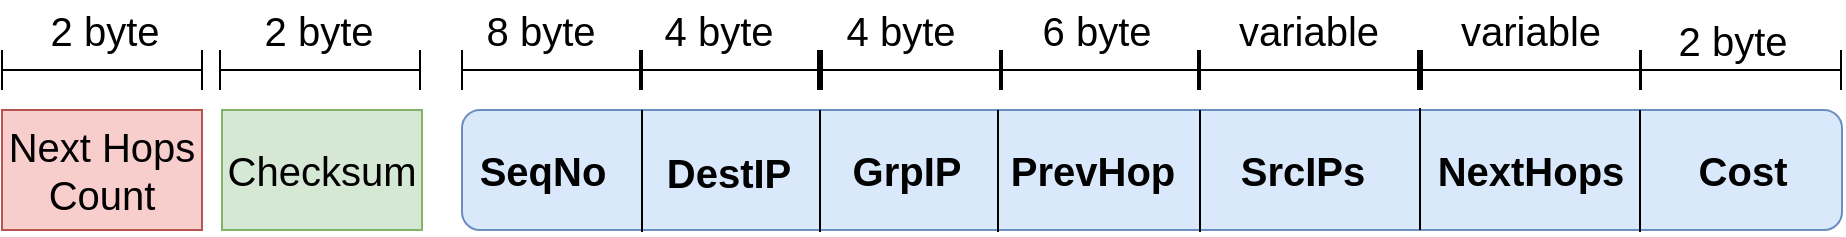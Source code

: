 <mxfile version="14.9.2" type="device"><diagram id="eRYonqHL9b5hYBSjvAid" name="Page-1"><mxGraphModel dx="2272" dy="793" grid="1" gridSize="10" guides="1" tooltips="1" connect="1" arrows="1" fold="1" page="1" pageScale="1" pageWidth="850" pageHeight="1100" math="0" shadow="0"><root><mxCell id="0"/><mxCell id="1" parent="0"/><mxCell id="NFPs95WyEAO5oa2GCpYP-1" value="" style="rounded=1;whiteSpace=wrap;html=1;fillColor=#dae8fc;strokeColor=#6c8ebf;" vertex="1" parent="1"><mxGeometry x="-220" y="505" width="690" height="60" as="geometry"/></mxCell><mxCell id="NFPs95WyEAO5oa2GCpYP-3" value="SeqNo" style="text;html=1;align=center;verticalAlign=middle;resizable=0;points=[];autosize=1;strokeColor=none;fontSize=20;fontStyle=1" vertex="1" parent="1"><mxGeometry x="-220" y="520" width="80" height="30" as="geometry"/></mxCell><mxCell id="NFPs95WyEAO5oa2GCpYP-4" value="Cost" style="text;html=1;align=center;verticalAlign=middle;resizable=0;points=[];autosize=1;strokeColor=none;fontStyle=1;fontSize=20;" vertex="1" parent="1"><mxGeometry x="390" y="520" width="60" height="30" as="geometry"/></mxCell><mxCell id="NFPs95WyEAO5oa2GCpYP-6" value="DestIP" style="text;html=1;align=center;verticalAlign=middle;resizable=0;points=[];autosize=1;strokeColor=none;fontStyle=1;fontSize=20;" vertex="1" parent="1"><mxGeometry x="-127" y="521" width="80" height="30" as="geometry"/></mxCell><mxCell id="NFPs95WyEAO5oa2GCpYP-7" value="GrpIP" style="text;html=1;align=center;verticalAlign=middle;resizable=0;points=[];autosize=1;strokeColor=none;fontStyle=1;fontSize=20;" vertex="1" parent="1"><mxGeometry x="-33" y="520" width="70" height="30" as="geometry"/></mxCell><mxCell id="NFPs95WyEAO5oa2GCpYP-8" value="NextHops" style="text;html=1;align=center;verticalAlign=middle;resizable=0;points=[];autosize=1;strokeColor=none;fontStyle=1;fontSize=20;" vertex="1" parent="1"><mxGeometry x="259" y="520" width="110" height="30" as="geometry"/></mxCell><mxCell id="NFPs95WyEAO5oa2GCpYP-9" value="PrevHop" style="text;html=1;align=center;verticalAlign=middle;resizable=0;points=[];autosize=1;strokeColor=none;fontStyle=1;fontSize=20;" vertex="1" parent="1"><mxGeometry x="45" y="520" width="100" height="30" as="geometry"/></mxCell><mxCell id="NFPs95WyEAO5oa2GCpYP-14" value="" style="endArrow=none;html=1;fontSize=20;entryX=0.173;entryY=0.017;entryDx=0;entryDy=0;entryPerimeter=0;exitX=0.173;exitY=1.033;exitDx=0;exitDy=0;exitPerimeter=0;" edge="1" parent="1"><mxGeometry width="50" height="50" relative="1" as="geometry"><mxPoint x="-130" y="565.96" as="sourcePoint"/><mxPoint x="-130" y="505.0" as="targetPoint"/></mxGeometry></mxCell><mxCell id="NFPs95WyEAO5oa2GCpYP-123" value="Next Hops Count" style="rounded=0;whiteSpace=wrap;html=1;fontSize=20;fillColor=#f8cecc;strokeColor=#b85450;" vertex="1" parent="1"><mxGeometry x="-450" y="505" width="100" height="60" as="geometry"/></mxCell><mxCell id="NFPs95WyEAO5oa2GCpYP-124" value="Checksum" style="rounded=0;whiteSpace=wrap;html=1;fontSize=20;fillColor=#d5e8d4;strokeColor=#82b366;" vertex="1" parent="1"><mxGeometry x="-340" y="505" width="100" height="60" as="geometry"/></mxCell><mxCell id="NFPs95WyEAO5oa2GCpYP-125" value="" style="endArrow=none;html=1;fontSize=20;" edge="1" parent="1"><mxGeometry width="50" height="50" relative="1" as="geometry"><mxPoint x="-350" y="495" as="sourcePoint"/><mxPoint x="-350" y="475" as="targetPoint"/></mxGeometry></mxCell><mxCell id="NFPs95WyEAO5oa2GCpYP-126" value="" style="endArrow=none;html=1;fontSize=20;" edge="1" parent="1"><mxGeometry width="50" height="50" relative="1" as="geometry"><mxPoint x="-450" y="495" as="sourcePoint"/><mxPoint x="-450" y="475" as="targetPoint"/></mxGeometry></mxCell><mxCell id="NFPs95WyEAO5oa2GCpYP-127" value="" style="endArrow=none;html=1;fontSize=20;" edge="1" parent="1"><mxGeometry width="50" height="50" relative="1" as="geometry"><mxPoint x="-450" y="485" as="sourcePoint"/><mxPoint x="-350" y="485" as="targetPoint"/></mxGeometry></mxCell><mxCell id="NFPs95WyEAO5oa2GCpYP-128" value="" style="endArrow=none;html=1;fontSize=20;" edge="1" parent="1"><mxGeometry width="50" height="50" relative="1" as="geometry"><mxPoint x="-450" y="495" as="sourcePoint"/><mxPoint x="-450" y="475" as="targetPoint"/></mxGeometry></mxCell><mxCell id="NFPs95WyEAO5oa2GCpYP-129" value="2 byte" style="text;html=1;align=center;verticalAlign=middle;resizable=0;points=[];autosize=1;strokeColor=none;fontSize=20;" vertex="1" parent="1"><mxGeometry x="-434" y="450" width="70" height="30" as="geometry"/></mxCell><mxCell id="NFPs95WyEAO5oa2GCpYP-130" value="" style="endArrow=none;html=1;fontSize=20;" edge="1" parent="1"><mxGeometry width="50" height="50" relative="1" as="geometry"><mxPoint x="-241" y="495" as="sourcePoint"/><mxPoint x="-241" y="475" as="targetPoint"/></mxGeometry></mxCell><mxCell id="NFPs95WyEAO5oa2GCpYP-131" value="" style="endArrow=none;html=1;fontSize=20;" edge="1" parent="1"><mxGeometry width="50" height="50" relative="1" as="geometry"><mxPoint x="-341" y="495" as="sourcePoint"/><mxPoint x="-341" y="475" as="targetPoint"/></mxGeometry></mxCell><mxCell id="NFPs95WyEAO5oa2GCpYP-132" value="" style="endArrow=none;html=1;fontSize=20;" edge="1" parent="1"><mxGeometry width="50" height="50" relative="1" as="geometry"><mxPoint x="-341" y="485" as="sourcePoint"/><mxPoint x="-241" y="485" as="targetPoint"/></mxGeometry></mxCell><mxCell id="NFPs95WyEAO5oa2GCpYP-133" value="" style="endArrow=none;html=1;fontSize=20;" edge="1" parent="1"><mxGeometry width="50" height="50" relative="1" as="geometry"><mxPoint x="-341" y="495" as="sourcePoint"/><mxPoint x="-341" y="475" as="targetPoint"/></mxGeometry></mxCell><mxCell id="NFPs95WyEAO5oa2GCpYP-134" value="2 byte" style="text;html=1;align=center;verticalAlign=middle;resizable=0;points=[];autosize=1;strokeColor=none;fontSize=20;" vertex="1" parent="1"><mxGeometry x="-327" y="450" width="70" height="30" as="geometry"/></mxCell><mxCell id="NFPs95WyEAO5oa2GCpYP-135" value="SrcIPs" style="text;html=1;align=center;verticalAlign=middle;resizable=0;points=[];autosize=1;strokeColor=none;fontStyle=1;fontSize=20;" vertex="1" parent="1"><mxGeometry x="160" y="520" width="80" height="30" as="geometry"/></mxCell><mxCell id="NFPs95WyEAO5oa2GCpYP-136" value="" style="endArrow=none;html=1;fontSize=20;entryX=0.173;entryY=0.017;entryDx=0;entryDy=0;entryPerimeter=0;exitX=0.173;exitY=1.033;exitDx=0;exitDy=0;exitPerimeter=0;" edge="1" parent="1"><mxGeometry width="50" height="50" relative="1" as="geometry"><mxPoint x="-41" y="565.96" as="sourcePoint"/><mxPoint x="-41" y="505" as="targetPoint"/></mxGeometry></mxCell><mxCell id="NFPs95WyEAO5oa2GCpYP-137" value="" style="endArrow=none;html=1;fontSize=20;entryX=0.173;entryY=0.017;entryDx=0;entryDy=0;entryPerimeter=0;exitX=0.173;exitY=1.033;exitDx=0;exitDy=0;exitPerimeter=0;" edge="1" parent="1"><mxGeometry width="50" height="50" relative="1" as="geometry"><mxPoint x="48" y="565.96" as="sourcePoint"/><mxPoint x="48" y="505" as="targetPoint"/></mxGeometry></mxCell><mxCell id="NFPs95WyEAO5oa2GCpYP-138" value="" style="endArrow=none;html=1;fontSize=20;entryX=0.173;entryY=0.017;entryDx=0;entryDy=0;entryPerimeter=0;exitX=0.173;exitY=1.033;exitDx=0;exitDy=0;exitPerimeter=0;" edge="1" parent="1"><mxGeometry width="50" height="50" relative="1" as="geometry"><mxPoint x="149" y="565.96" as="sourcePoint"/><mxPoint x="149" y="505" as="targetPoint"/></mxGeometry></mxCell><mxCell id="NFPs95WyEAO5oa2GCpYP-139" value="" style="endArrow=none;html=1;fontSize=20;entryX=0.173;entryY=0.017;entryDx=0;entryDy=0;entryPerimeter=0;exitX=0.173;exitY=1.033;exitDx=0;exitDy=0;exitPerimeter=0;" edge="1" parent="1"><mxGeometry width="50" height="50" relative="1" as="geometry"><mxPoint x="259" y="565" as="sourcePoint"/><mxPoint x="259" y="504.04" as="targetPoint"/></mxGeometry></mxCell><mxCell id="NFPs95WyEAO5oa2GCpYP-140" value="" style="endArrow=none;html=1;fontSize=20;entryX=0.173;entryY=0.017;entryDx=0;entryDy=0;entryPerimeter=0;exitX=0.173;exitY=1.033;exitDx=0;exitDy=0;exitPerimeter=0;" edge="1" parent="1"><mxGeometry width="50" height="50" relative="1" as="geometry"><mxPoint x="369" y="565.96" as="sourcePoint"/><mxPoint x="369" y="505.0" as="targetPoint"/></mxGeometry></mxCell><mxCell id="NFPs95WyEAO5oa2GCpYP-141" value="" style="endArrow=none;html=1;fontSize=20;" edge="1" parent="1"><mxGeometry width="50" height="50" relative="1" as="geometry"><mxPoint x="469.5" y="495" as="sourcePoint"/><mxPoint x="469.5" y="475" as="targetPoint"/></mxGeometry></mxCell><mxCell id="NFPs95WyEAO5oa2GCpYP-142" value="" style="endArrow=none;html=1;fontSize=20;" edge="1" parent="1"><mxGeometry width="50" height="50" relative="1" as="geometry"><mxPoint x="369.5" y="495" as="sourcePoint"/><mxPoint x="369.5" y="475" as="targetPoint"/></mxGeometry></mxCell><mxCell id="NFPs95WyEAO5oa2GCpYP-143" value="" style="endArrow=none;html=1;fontSize=20;" edge="1" parent="1"><mxGeometry width="50" height="50" relative="1" as="geometry"><mxPoint x="369.5" y="485" as="sourcePoint"/><mxPoint x="469.5" y="485" as="targetPoint"/></mxGeometry></mxCell><mxCell id="NFPs95WyEAO5oa2GCpYP-144" value="" style="endArrow=none;html=1;fontSize=20;" edge="1" parent="1"><mxGeometry width="50" height="50" relative="1" as="geometry"><mxPoint x="369.5" y="495" as="sourcePoint"/><mxPoint x="369.5" y="475" as="targetPoint"/></mxGeometry></mxCell><mxCell id="NFPs95WyEAO5oa2GCpYP-145" value="2 byte" style="text;html=1;align=center;verticalAlign=middle;resizable=0;points=[];autosize=1;strokeColor=none;fontSize=20;" vertex="1" parent="1"><mxGeometry x="380" y="455" width="70" height="30" as="geometry"/></mxCell><mxCell id="NFPs95WyEAO5oa2GCpYP-146" value="" style="endArrow=none;html=1;fontSize=20;" edge="1" parent="1"><mxGeometry width="50" height="50" relative="1" as="geometry"><mxPoint x="259" y="485" as="sourcePoint"/><mxPoint x="369" y="485" as="targetPoint"/></mxGeometry></mxCell><mxCell id="NFPs95WyEAO5oa2GCpYP-147" value="" style="endArrow=none;html=1;fontSize=20;" edge="1" parent="1"><mxGeometry width="50" height="50" relative="1" as="geometry"><mxPoint x="259" y="495" as="sourcePoint"/><mxPoint x="259" y="475" as="targetPoint"/></mxGeometry></mxCell><mxCell id="NFPs95WyEAO5oa2GCpYP-148" value="" style="endArrow=none;html=1;fontSize=20;" edge="1" parent="1"><mxGeometry width="50" height="50" relative="1" as="geometry"><mxPoint x="369" y="495" as="sourcePoint"/><mxPoint x="369" y="475" as="targetPoint"/></mxGeometry></mxCell><mxCell id="NFPs95WyEAO5oa2GCpYP-149" value="" style="endArrow=none;html=1;fontSize=20;" edge="1" parent="1"><mxGeometry width="50" height="50" relative="1" as="geometry"><mxPoint x="260" y="495" as="sourcePoint"/><mxPoint x="260" y="475" as="targetPoint"/></mxGeometry></mxCell><mxCell id="NFPs95WyEAO5oa2GCpYP-150" value="variable" style="text;html=1;align=center;verticalAlign=middle;resizable=0;points=[];autosize=1;strokeColor=none;fontSize=20;" vertex="1" parent="1"><mxGeometry x="269" y="450" width="90" height="30" as="geometry"/></mxCell><mxCell id="NFPs95WyEAO5oa2GCpYP-151" value="" style="endArrow=none;html=1;fontSize=20;" edge="1" parent="1"><mxGeometry width="50" height="50" relative="1" as="geometry"><mxPoint x="148" y="485" as="sourcePoint"/><mxPoint x="258" y="485" as="targetPoint"/></mxGeometry></mxCell><mxCell id="NFPs95WyEAO5oa2GCpYP-152" value="" style="endArrow=none;html=1;fontSize=20;" edge="1" parent="1"><mxGeometry width="50" height="50" relative="1" as="geometry"><mxPoint x="148" y="495" as="sourcePoint"/><mxPoint x="148" y="475" as="targetPoint"/></mxGeometry></mxCell><mxCell id="NFPs95WyEAO5oa2GCpYP-153" value="" style="endArrow=none;html=1;fontSize=20;" edge="1" parent="1"><mxGeometry width="50" height="50" relative="1" as="geometry"><mxPoint x="258" y="495" as="sourcePoint"/><mxPoint x="258" y="475" as="targetPoint"/></mxGeometry></mxCell><mxCell id="NFPs95WyEAO5oa2GCpYP-154" value="" style="endArrow=none;html=1;fontSize=20;" edge="1" parent="1"><mxGeometry width="50" height="50" relative="1" as="geometry"><mxPoint x="149" y="495" as="sourcePoint"/><mxPoint x="149" y="475" as="targetPoint"/></mxGeometry></mxCell><mxCell id="NFPs95WyEAO5oa2GCpYP-155" value="variable" style="text;html=1;align=center;verticalAlign=middle;resizable=0;points=[];autosize=1;strokeColor=none;fontSize=20;" vertex="1" parent="1"><mxGeometry x="158" y="450" width="90" height="30" as="geometry"/></mxCell><mxCell id="NFPs95WyEAO5oa2GCpYP-157" value="" style="endArrow=none;html=1;fontSize=20;" edge="1" parent="1"><mxGeometry width="50" height="50" relative="1" as="geometry"><mxPoint x="149" y="495" as="sourcePoint"/><mxPoint x="149" y="475" as="targetPoint"/></mxGeometry></mxCell><mxCell id="NFPs95WyEAO5oa2GCpYP-158" value="" style="endArrow=none;html=1;fontSize=20;" edge="1" parent="1"><mxGeometry width="50" height="50" relative="1" as="geometry"><mxPoint x="49" y="495" as="sourcePoint"/><mxPoint x="49" y="475" as="targetPoint"/></mxGeometry></mxCell><mxCell id="NFPs95WyEAO5oa2GCpYP-159" value="" style="endArrow=none;html=1;fontSize=20;" edge="1" parent="1"><mxGeometry width="50" height="50" relative="1" as="geometry"><mxPoint x="49" y="485" as="sourcePoint"/><mxPoint x="149" y="485" as="targetPoint"/></mxGeometry></mxCell><mxCell id="NFPs95WyEAO5oa2GCpYP-160" value="" style="endArrow=none;html=1;fontSize=20;" edge="1" parent="1"><mxGeometry width="50" height="50" relative="1" as="geometry"><mxPoint x="49" y="495" as="sourcePoint"/><mxPoint x="49" y="475" as="targetPoint"/></mxGeometry></mxCell><mxCell id="NFPs95WyEAO5oa2GCpYP-161" value="6 byte" style="text;html=1;align=center;verticalAlign=middle;resizable=0;points=[];autosize=1;strokeColor=none;fontSize=20;" vertex="1" parent="1"><mxGeometry x="62" y="450" width="70" height="30" as="geometry"/></mxCell><mxCell id="NFPs95WyEAO5oa2GCpYP-162" value="" style="endArrow=none;html=1;fontSize=20;" edge="1" parent="1"><mxGeometry width="50" height="50" relative="1" as="geometry"><mxPoint x="50" y="495" as="sourcePoint"/><mxPoint x="50" y="475" as="targetPoint"/></mxGeometry></mxCell><mxCell id="NFPs95WyEAO5oa2GCpYP-164" value="" style="endArrow=none;html=1;fontSize=20;" edge="1" parent="1"><mxGeometry width="50" height="50" relative="1" as="geometry"><mxPoint x="-40" y="485" as="sourcePoint"/><mxPoint x="50" y="485" as="targetPoint"/></mxGeometry></mxCell><mxCell id="NFPs95WyEAO5oa2GCpYP-165" value="" style="endArrow=none;html=1;fontSize=20;" edge="1" parent="1"><mxGeometry width="50" height="50" relative="1" as="geometry"><mxPoint x="-40" y="495" as="sourcePoint"/><mxPoint x="-40" y="475" as="targetPoint"/></mxGeometry></mxCell><mxCell id="NFPs95WyEAO5oa2GCpYP-166" value="4 byte" style="text;html=1;align=center;verticalAlign=middle;resizable=0;points=[];autosize=1;strokeColor=none;fontSize=20;" vertex="1" parent="1"><mxGeometry x="-36" y="450" width="70" height="30" as="geometry"/></mxCell><mxCell id="NFPs95WyEAO5oa2GCpYP-167" value="" style="endArrow=none;html=1;fontSize=20;" edge="1" parent="1"><mxGeometry width="50" height="50" relative="1" as="geometry"><mxPoint x="-42" y="495" as="sourcePoint"/><mxPoint x="-42" y="475" as="targetPoint"/></mxGeometry></mxCell><mxCell id="NFPs95WyEAO5oa2GCpYP-168" value="" style="endArrow=none;html=1;fontSize=20;" edge="1" parent="1"><mxGeometry width="50" height="50" relative="1" as="geometry"><mxPoint x="-42" y="495" as="sourcePoint"/><mxPoint x="-42" y="475" as="targetPoint"/></mxGeometry></mxCell><mxCell id="NFPs95WyEAO5oa2GCpYP-169" value="" style="endArrow=none;html=1;fontSize=20;" edge="1" parent="1"><mxGeometry width="50" height="50" relative="1" as="geometry"><mxPoint x="-41" y="495" as="sourcePoint"/><mxPoint x="-41" y="475" as="targetPoint"/></mxGeometry></mxCell><mxCell id="NFPs95WyEAO5oa2GCpYP-170" value="" style="endArrow=none;html=1;fontSize=20;" edge="1" parent="1"><mxGeometry width="50" height="50" relative="1" as="geometry"><mxPoint x="-131" y="485" as="sourcePoint"/><mxPoint x="-41" y="485" as="targetPoint"/></mxGeometry></mxCell><mxCell id="NFPs95WyEAO5oa2GCpYP-171" value="" style="endArrow=none;html=1;fontSize=20;" edge="1" parent="1"><mxGeometry width="50" height="50" relative="1" as="geometry"><mxPoint x="-131" y="495" as="sourcePoint"/><mxPoint x="-131" y="475" as="targetPoint"/></mxGeometry></mxCell><mxCell id="NFPs95WyEAO5oa2GCpYP-172" value="4 byte" style="text;html=1;align=center;verticalAlign=middle;resizable=0;points=[];autosize=1;strokeColor=none;fontSize=20;" vertex="1" parent="1"><mxGeometry x="-127" y="450" width="70" height="30" as="geometry"/></mxCell><mxCell id="NFPs95WyEAO5oa2GCpYP-173" value="" style="endArrow=none;html=1;fontSize=20;" edge="1" parent="1"><mxGeometry width="50" height="50" relative="1" as="geometry"><mxPoint x="-131" y="495" as="sourcePoint"/><mxPoint x="-131" y="475" as="targetPoint"/></mxGeometry></mxCell><mxCell id="NFPs95WyEAO5oa2GCpYP-174" value="" style="endArrow=none;html=1;fontSize=20;" edge="1" parent="1"><mxGeometry width="50" height="50" relative="1" as="geometry"><mxPoint x="-131" y="495" as="sourcePoint"/><mxPoint x="-131" y="475" as="targetPoint"/></mxGeometry></mxCell><mxCell id="NFPs95WyEAO5oa2GCpYP-175" value="" style="endArrow=none;html=1;fontSize=20;" edge="1" parent="1"><mxGeometry width="50" height="50" relative="1" as="geometry"><mxPoint x="-130" y="495" as="sourcePoint"/><mxPoint x="-130" y="475" as="targetPoint"/></mxGeometry></mxCell><mxCell id="NFPs95WyEAO5oa2GCpYP-176" value="" style="endArrow=none;html=1;fontSize=20;" edge="1" parent="1"><mxGeometry width="50" height="50" relative="1" as="geometry"><mxPoint x="-220" y="485" as="sourcePoint"/><mxPoint x="-130" y="485" as="targetPoint"/></mxGeometry></mxCell><mxCell id="NFPs95WyEAO5oa2GCpYP-177" value="" style="endArrow=none;html=1;fontSize=20;" edge="1" parent="1"><mxGeometry width="50" height="50" relative="1" as="geometry"><mxPoint x="-220" y="495" as="sourcePoint"/><mxPoint x="-220" y="475" as="targetPoint"/></mxGeometry></mxCell><mxCell id="NFPs95WyEAO5oa2GCpYP-178" value="8 byte" style="text;html=1;align=center;verticalAlign=middle;resizable=0;points=[];autosize=1;strokeColor=none;fontSize=20;" vertex="1" parent="1"><mxGeometry x="-216" y="450" width="70" height="30" as="geometry"/></mxCell></root></mxGraphModel></diagram></mxfile>